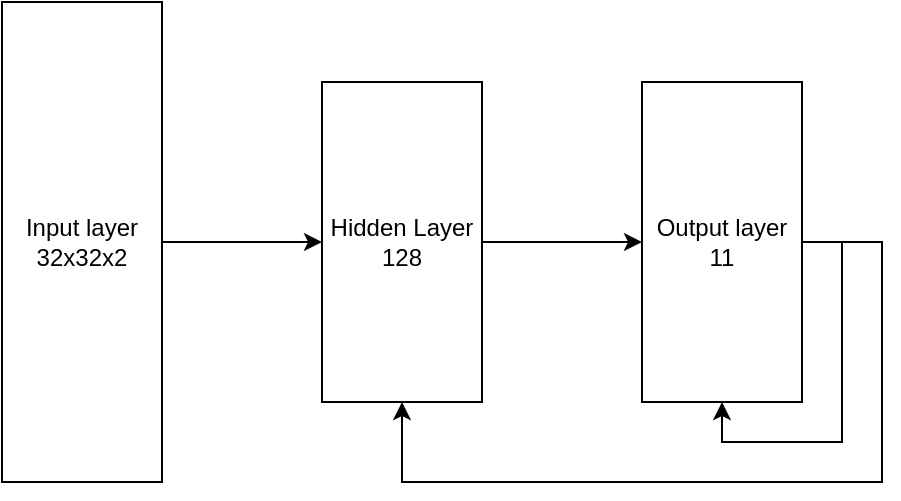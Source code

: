 <mxfile version="26.2.8">
  <diagram name="Page-1" id="__5KQWXHA8nYGSPz0Wju">
    <mxGraphModel dx="1188" dy="768" grid="1" gridSize="10" guides="1" tooltips="1" connect="1" arrows="1" fold="1" page="1" pageScale="1" pageWidth="850" pageHeight="1100" math="0" shadow="0">
      <root>
        <mxCell id="0" />
        <mxCell id="1" parent="0" />
        <mxCell id="wIVktXQd0GVnJ5nfctA9-4" style="edgeStyle=orthogonalEdgeStyle;rounded=0;orthogonalLoop=1;jettySize=auto;html=1;exitX=1;exitY=0.5;exitDx=0;exitDy=0;entryX=0;entryY=0.5;entryDx=0;entryDy=0;" parent="1" source="wIVktXQd0GVnJ5nfctA9-1" target="wIVktXQd0GVnJ5nfctA9-2" edge="1">
          <mxGeometry relative="1" as="geometry" />
        </mxCell>
        <mxCell id="wIVktXQd0GVnJ5nfctA9-1" value="&lt;div&gt;Input layer&lt;/div&gt;&lt;div&gt;32x32x2&lt;/div&gt;" style="rounded=0;whiteSpace=wrap;html=1;" parent="1" vertex="1">
          <mxGeometry x="240" y="200" width="80" height="240" as="geometry" />
        </mxCell>
        <mxCell id="wIVktXQd0GVnJ5nfctA9-5" style="edgeStyle=orthogonalEdgeStyle;rounded=0;orthogonalLoop=1;jettySize=auto;html=1;exitX=1;exitY=0.5;exitDx=0;exitDy=0;entryX=0;entryY=0.5;entryDx=0;entryDy=0;" parent="1" source="wIVktXQd0GVnJ5nfctA9-2" target="wIVktXQd0GVnJ5nfctA9-3" edge="1">
          <mxGeometry relative="1" as="geometry" />
        </mxCell>
        <mxCell id="wIVktXQd0GVnJ5nfctA9-2" value="&lt;div&gt;Hidden Layer&lt;/div&gt;&lt;div&gt;128&lt;/div&gt;" style="rounded=0;whiteSpace=wrap;html=1;" parent="1" vertex="1">
          <mxGeometry x="400" y="240" width="80" height="160" as="geometry" />
        </mxCell>
        <mxCell id="wIVktXQd0GVnJ5nfctA9-7" style="edgeStyle=orthogonalEdgeStyle;rounded=0;orthogonalLoop=1;jettySize=auto;html=1;exitX=1;exitY=0.5;exitDx=0;exitDy=0;entryX=0.5;entryY=1;entryDx=0;entryDy=0;" parent="1" source="wIVktXQd0GVnJ5nfctA9-3" target="wIVktXQd0GVnJ5nfctA9-2" edge="1">
          <mxGeometry relative="1" as="geometry">
            <Array as="points">
              <mxPoint x="680" y="320" />
              <mxPoint x="680" y="440" />
              <mxPoint x="440" y="440" />
            </Array>
          </mxGeometry>
        </mxCell>
        <mxCell id="wIVktXQd0GVnJ5nfctA9-3" value="&lt;div&gt;Output layer&lt;/div&gt;&lt;div&gt;11&lt;/div&gt;" style="rounded=0;whiteSpace=wrap;html=1;" parent="1" vertex="1">
          <mxGeometry x="560" y="240" width="80" height="160" as="geometry" />
        </mxCell>
        <mxCell id="wIVktXQd0GVnJ5nfctA9-6" style="edgeStyle=orthogonalEdgeStyle;rounded=0;orthogonalLoop=1;jettySize=auto;html=1;exitX=1;exitY=0.5;exitDx=0;exitDy=0;entryX=0.5;entryY=1;entryDx=0;entryDy=0;" parent="1" source="wIVktXQd0GVnJ5nfctA9-3" target="wIVktXQd0GVnJ5nfctA9-3" edge="1">
          <mxGeometry relative="1" as="geometry" />
        </mxCell>
      </root>
    </mxGraphModel>
  </diagram>
</mxfile>
